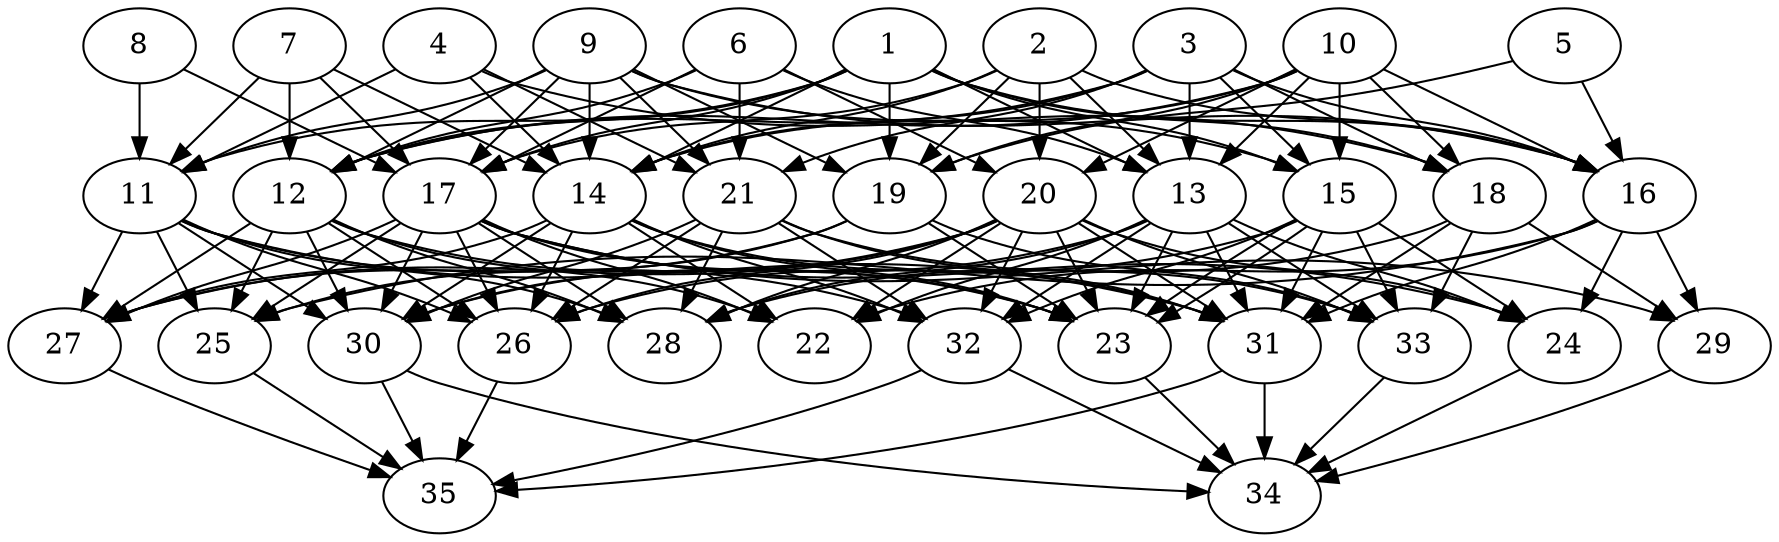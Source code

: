 // DAG automatically generated by daggen at Thu Oct  3 14:05:38 2019
// ./daggen --dot -n 35 --ccr 0.4 --fat 0.7 --regular 0.9 --density 0.7 --mindata 5242880 --maxdata 52428800 
digraph G {
  1 [size="38535680", alpha="0.03", expect_size="15414272"] 
  1 -> 11 [size ="15414272"]
  1 -> 12 [size ="15414272"]
  1 -> 13 [size ="15414272"]
  1 -> 14 [size ="15414272"]
  1 -> 15 [size ="15414272"]
  1 -> 16 [size ="15414272"]
  1 -> 17 [size ="15414272"]
  1 -> 18 [size ="15414272"]
  1 -> 19 [size ="15414272"]
  2 [size="118696960", alpha="0.07", expect_size="47478784"] 
  2 -> 13 [size ="47478784"]
  2 -> 14 [size ="47478784"]
  2 -> 16 [size ="47478784"]
  2 -> 17 [size ="47478784"]
  2 -> 19 [size ="47478784"]
  2 -> 20 [size ="47478784"]
  3 [size="55539200", alpha="0.09", expect_size="22215680"] 
  3 -> 12 [size ="22215680"]
  3 -> 13 [size ="22215680"]
  3 -> 14 [size ="22215680"]
  3 -> 15 [size ="22215680"]
  3 -> 16 [size ="22215680"]
  3 -> 18 [size ="22215680"]
  3 -> 21 [size ="22215680"]
  4 [size="21235200", alpha="0.12", expect_size="8494080"] 
  4 -> 11 [size ="8494080"]
  4 -> 14 [size ="8494080"]
  4 -> 18 [size ="8494080"]
  4 -> 21 [size ="8494080"]
  5 [size="77350400", alpha="0.12", expect_size="30940160"] 
  5 -> 16 [size ="30940160"]
  5 -> 19 [size ="30940160"]
  6 [size="99381760", alpha="0.00", expect_size="39752704"] 
  6 -> 12 [size ="39752704"]
  6 -> 13 [size ="39752704"]
  6 -> 17 [size ="39752704"]
  6 -> 20 [size ="39752704"]
  6 -> 21 [size ="39752704"]
  7 [size="121546240", alpha="0.14", expect_size="48618496"] 
  7 -> 11 [size ="48618496"]
  7 -> 12 [size ="48618496"]
  7 -> 14 [size ="48618496"]
  7 -> 17 [size ="48618496"]
  8 [size="76024320", alpha="0.14", expect_size="30409728"] 
  8 -> 11 [size ="30409728"]
  8 -> 17 [size ="30409728"]
  9 [size="61744640", alpha="0.18", expect_size="24697856"] 
  9 -> 11 [size ="24697856"]
  9 -> 12 [size ="24697856"]
  9 -> 14 [size ="24697856"]
  9 -> 15 [size ="24697856"]
  9 -> 16 [size ="24697856"]
  9 -> 17 [size ="24697856"]
  9 -> 19 [size ="24697856"]
  9 -> 21 [size ="24697856"]
  10 [size="63316480", alpha="0.13", expect_size="25326592"] 
  10 -> 12 [size ="25326592"]
  10 -> 13 [size ="25326592"]
  10 -> 14 [size ="25326592"]
  10 -> 15 [size ="25326592"]
  10 -> 16 [size ="25326592"]
  10 -> 18 [size ="25326592"]
  10 -> 19 [size ="25326592"]
  10 -> 20 [size ="25326592"]
  11 [size="42575360", alpha="0.06", expect_size="17030144"] 
  11 -> 25 [size ="17030144"]
  11 -> 26 [size ="17030144"]
  11 -> 27 [size ="17030144"]
  11 -> 28 [size ="17030144"]
  11 -> 30 [size ="17030144"]
  11 -> 31 [size ="17030144"]
  11 -> 32 [size ="17030144"]
  12 [size="61493760", alpha="0.15", expect_size="24597504"] 
  12 -> 22 [size ="24597504"]
  12 -> 23 [size ="24597504"]
  12 -> 25 [size ="24597504"]
  12 -> 26 [size ="24597504"]
  12 -> 27 [size ="24597504"]
  12 -> 28 [size ="24597504"]
  12 -> 30 [size ="24597504"]
  13 [size="102970880", alpha="0.19", expect_size="41188352"] 
  13 -> 22 [size ="41188352"]
  13 -> 23 [size ="41188352"]
  13 -> 24 [size ="41188352"]
  13 -> 28 [size ="41188352"]
  13 -> 30 [size ="41188352"]
  13 -> 31 [size ="41188352"]
  13 -> 32 [size ="41188352"]
  13 -> 33 [size ="41188352"]
  14 [size="37355520", alpha="0.03", expect_size="14942208"] 
  14 -> 22 [size ="14942208"]
  14 -> 23 [size ="14942208"]
  14 -> 26 [size ="14942208"]
  14 -> 27 [size ="14942208"]
  14 -> 30 [size ="14942208"]
  14 -> 31 [size ="14942208"]
  14 -> 32 [size ="14942208"]
  15 [size="108999680", alpha="0.13", expect_size="43599872"] 
  15 -> 23 [size ="43599872"]
  15 -> 23 [size ="43599872"]
  15 -> 24 [size ="43599872"]
  15 -> 26 [size ="43599872"]
  15 -> 31 [size ="43599872"]
  15 -> 32 [size ="43599872"]
  15 -> 33 [size ="43599872"]
  16 [size="59737600", alpha="0.03", expect_size="23895040"] 
  16 -> 22 [size ="23895040"]
  16 -> 24 [size ="23895040"]
  16 -> 25 [size ="23895040"]
  16 -> 29 [size ="23895040"]
  16 -> 31 [size ="23895040"]
  17 [size="60072960", alpha="0.08", expect_size="24029184"] 
  17 -> 22 [size ="24029184"]
  17 -> 23 [size ="24029184"]
  17 -> 24 [size ="24029184"]
  17 -> 25 [size ="24029184"]
  17 -> 26 [size ="24029184"]
  17 -> 27 [size ="24029184"]
  17 -> 28 [size ="24029184"]
  17 -> 29 [size ="24029184"]
  17 -> 30 [size ="24029184"]
  18 [size="24663040", alpha="0.20", expect_size="9865216"] 
  18 -> 28 [size ="9865216"]
  18 -> 29 [size ="9865216"]
  18 -> 31 [size ="9865216"]
  18 -> 33 [size ="9865216"]
  19 [size="108380160", alpha="0.15", expect_size="43352064"] 
  19 -> 23 [size ="43352064"]
  19 -> 25 [size ="43352064"]
  19 -> 27 [size ="43352064"]
  19 -> 33 [size ="43352064"]
  20 [size="97392640", alpha="0.18", expect_size="38957056"] 
  20 -> 22 [size ="38957056"]
  20 -> 23 [size ="38957056"]
  20 -> 24 [size ="38957056"]
  20 -> 26 [size ="38957056"]
  20 -> 27 [size ="38957056"]
  20 -> 28 [size ="38957056"]
  20 -> 30 [size ="38957056"]
  20 -> 31 [size ="38957056"]
  20 -> 32 [size ="38957056"]
  20 -> 33 [size ="38957056"]
  21 [size="58083840", alpha="0.05", expect_size="23233536"] 
  21 -> 26 [size ="23233536"]
  21 -> 28 [size ="23233536"]
  21 -> 30 [size ="23233536"]
  21 -> 31 [size ="23233536"]
  21 -> 32 [size ="23233536"]
  21 -> 33 [size ="23233536"]
  22 [size="94120960", alpha="0.10", expect_size="37648384"] 
  23 [size="64872960", alpha="0.03", expect_size="25949184"] 
  23 -> 34 [size ="25949184"]
  24 [size="56596480", alpha="0.16", expect_size="22638592"] 
  24 -> 34 [size ="22638592"]
  25 [size="74452480", alpha="0.01", expect_size="29780992"] 
  25 -> 35 [size ="29780992"]
  26 [size="32335360", alpha="0.01", expect_size="12934144"] 
  26 -> 35 [size ="12934144"]
  27 [size="47923200", alpha="0.18", expect_size="19169280"] 
  27 -> 35 [size ="19169280"]
  28 [size="94238720", alpha="0.07", expect_size="37695488"] 
  29 [size="93160960", alpha="0.03", expect_size="37264384"] 
  29 -> 34 [size ="37264384"]
  30 [size="61550080", alpha="0.08", expect_size="24620032"] 
  30 -> 34 [size ="24620032"]
  30 -> 35 [size ="24620032"]
  31 [size="47779840", alpha="0.19", expect_size="19111936"] 
  31 -> 34 [size ="19111936"]
  31 -> 35 [size ="19111936"]
  32 [size="77278720", alpha="0.17", expect_size="30911488"] 
  32 -> 34 [size ="30911488"]
  32 -> 35 [size ="30911488"]
  33 [size="19712000", alpha="0.10", expect_size="7884800"] 
  33 -> 34 [size ="7884800"]
  34 [size="35476480", alpha="0.08", expect_size="14190592"] 
  35 [size="14737920", alpha="0.02", expect_size="5895168"] 
}
